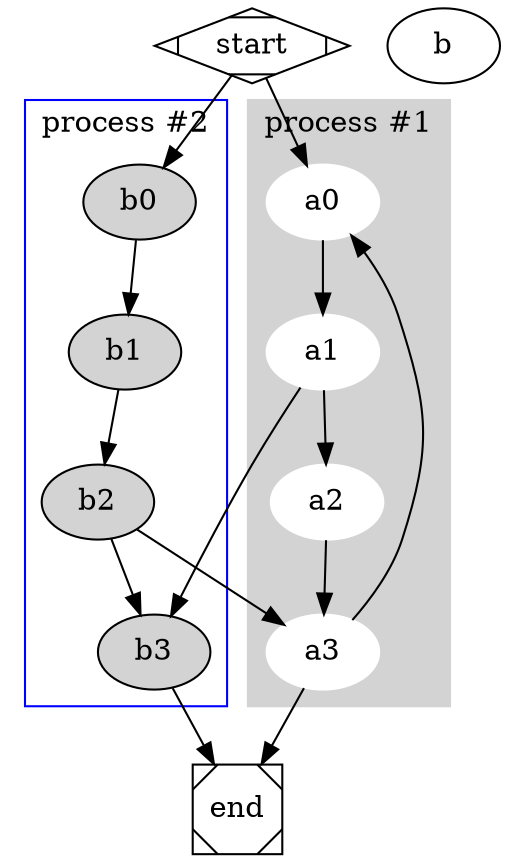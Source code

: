 digraph G {
	graph [bb="0,0,216,399"];
	node [label="\N"];
	subgraph cluster_1 {
		graph [bb="8,64,82,355",
			color=blue,
			label="process #2",
			lheight=0.21,
			lp="45,343.5",
			lwidth=0.81
		];
		node [style=filled];
		b0		 [height=0.5,
			pos="46,306",
			style=filled,
			width=0.75];
		b1		 [height=0.5,
			pos="45,234",
			style=filled,
			width=0.75];
		b0 -> b1		 [pos="e,45.256,252.41 45.748,287.83 45.641,280.13 45.514,270.97 45.395,262.42"];
		b2		 [height=0.5,
			pos="43,162",
			style=filled,
			width=0.75];
		b1 -> b2		 [pos="e,43.511,180.41 44.495,215.83 44.281,208.13 44.027,198.97 43.789,190.42"];
		b3		 [height=0.5,
			pos="47,90",
			style=filled,
			width=0.75];
		b2 -> b3		 [pos="e,45.977,108.41 44.009,143.83 44.437,136.13 44.946,126.97 45.421,118.42"];
	}
	subgraph cluster_0 {
		graph [bb="118,64,208,355",
			color=lightgrey,
			label="process #1",
			lheight=0.21,
			lp="163,343.5",
			lwidth=0.81,
			style=filled
		];
		node [color=white,
			style=filled
		];
		a0		 [color=white,
			height=0.5,
			pos="153,306",
			style=filled,
			width=0.75];
		a1		 [color=white,
			height=0.5,
			pos="153,234",
			style=filled,
			width=0.75];
		a0 -> a1		 [pos="e,153,252.41 153,287.83 153,280.13 153,270.97 153,262.42"];
		a2		 [color=white,
			height=0.5,
			pos="153,162",
			style=filled,
			width=0.75];
		a1 -> a2		 [pos="e,153,180.41 153,215.83 153,208.13 153,198.97 153,190.42"];
		a3		 [color=white,
			height=0.5,
			pos="153,90",
			style=filled,
			width=0.75];
		a2 -> a3		 [pos="e,153,108.41 153,143.83 153,136.13 153,126.97 153,118.42"];
		a3 -> a0		 [pos="e,167.12,290.28 167.12,105.72 175.25,115.85 184.69,129.77 189,144 202.91,189.94 202.91,206.06 189,252 185.73,262.79 179.52,273.39 \
173.17,282.3"];
	}
	b2 -> a3	 [pos="e,133.41,102.82 62.413,149.29 79.742,137.95 105.33,121.2 124.9,108.39"];
	end	 [height=0.5,
		pos="100,18",
		shape=Msquare,
		width=0.5];
	b3 -> end	 [pos="e,86.719,36.042 59.027,73.662 65.404,64.998 73.396,54.142 80.624,44.323"];
	a1 -> b3	 [pos="e,59.072,106.4 141.05,217.76 122.52,192.59 86.742,143.99 65.053,114.53"];
	a3 -> end	 [pos="e,113.28,36.042 140.97,73.662 134.6,64.998 126.6,54.142 119.38,44.323"];
	start	 [height=0.5,
		pos="101,381",
		shape=Mdiamond,
		width=1.0213];
	start -> b0	 [pos="e,58.051,322.43 91.167,367.59 83.636,357.32 73.038,342.87 64.001,330.55"];
	start -> a0	 [pos="e,141.53,322.55 110.54,367.24 117.57,357.1 127.33,343.03 135.72,330.93"];
	b;
}
